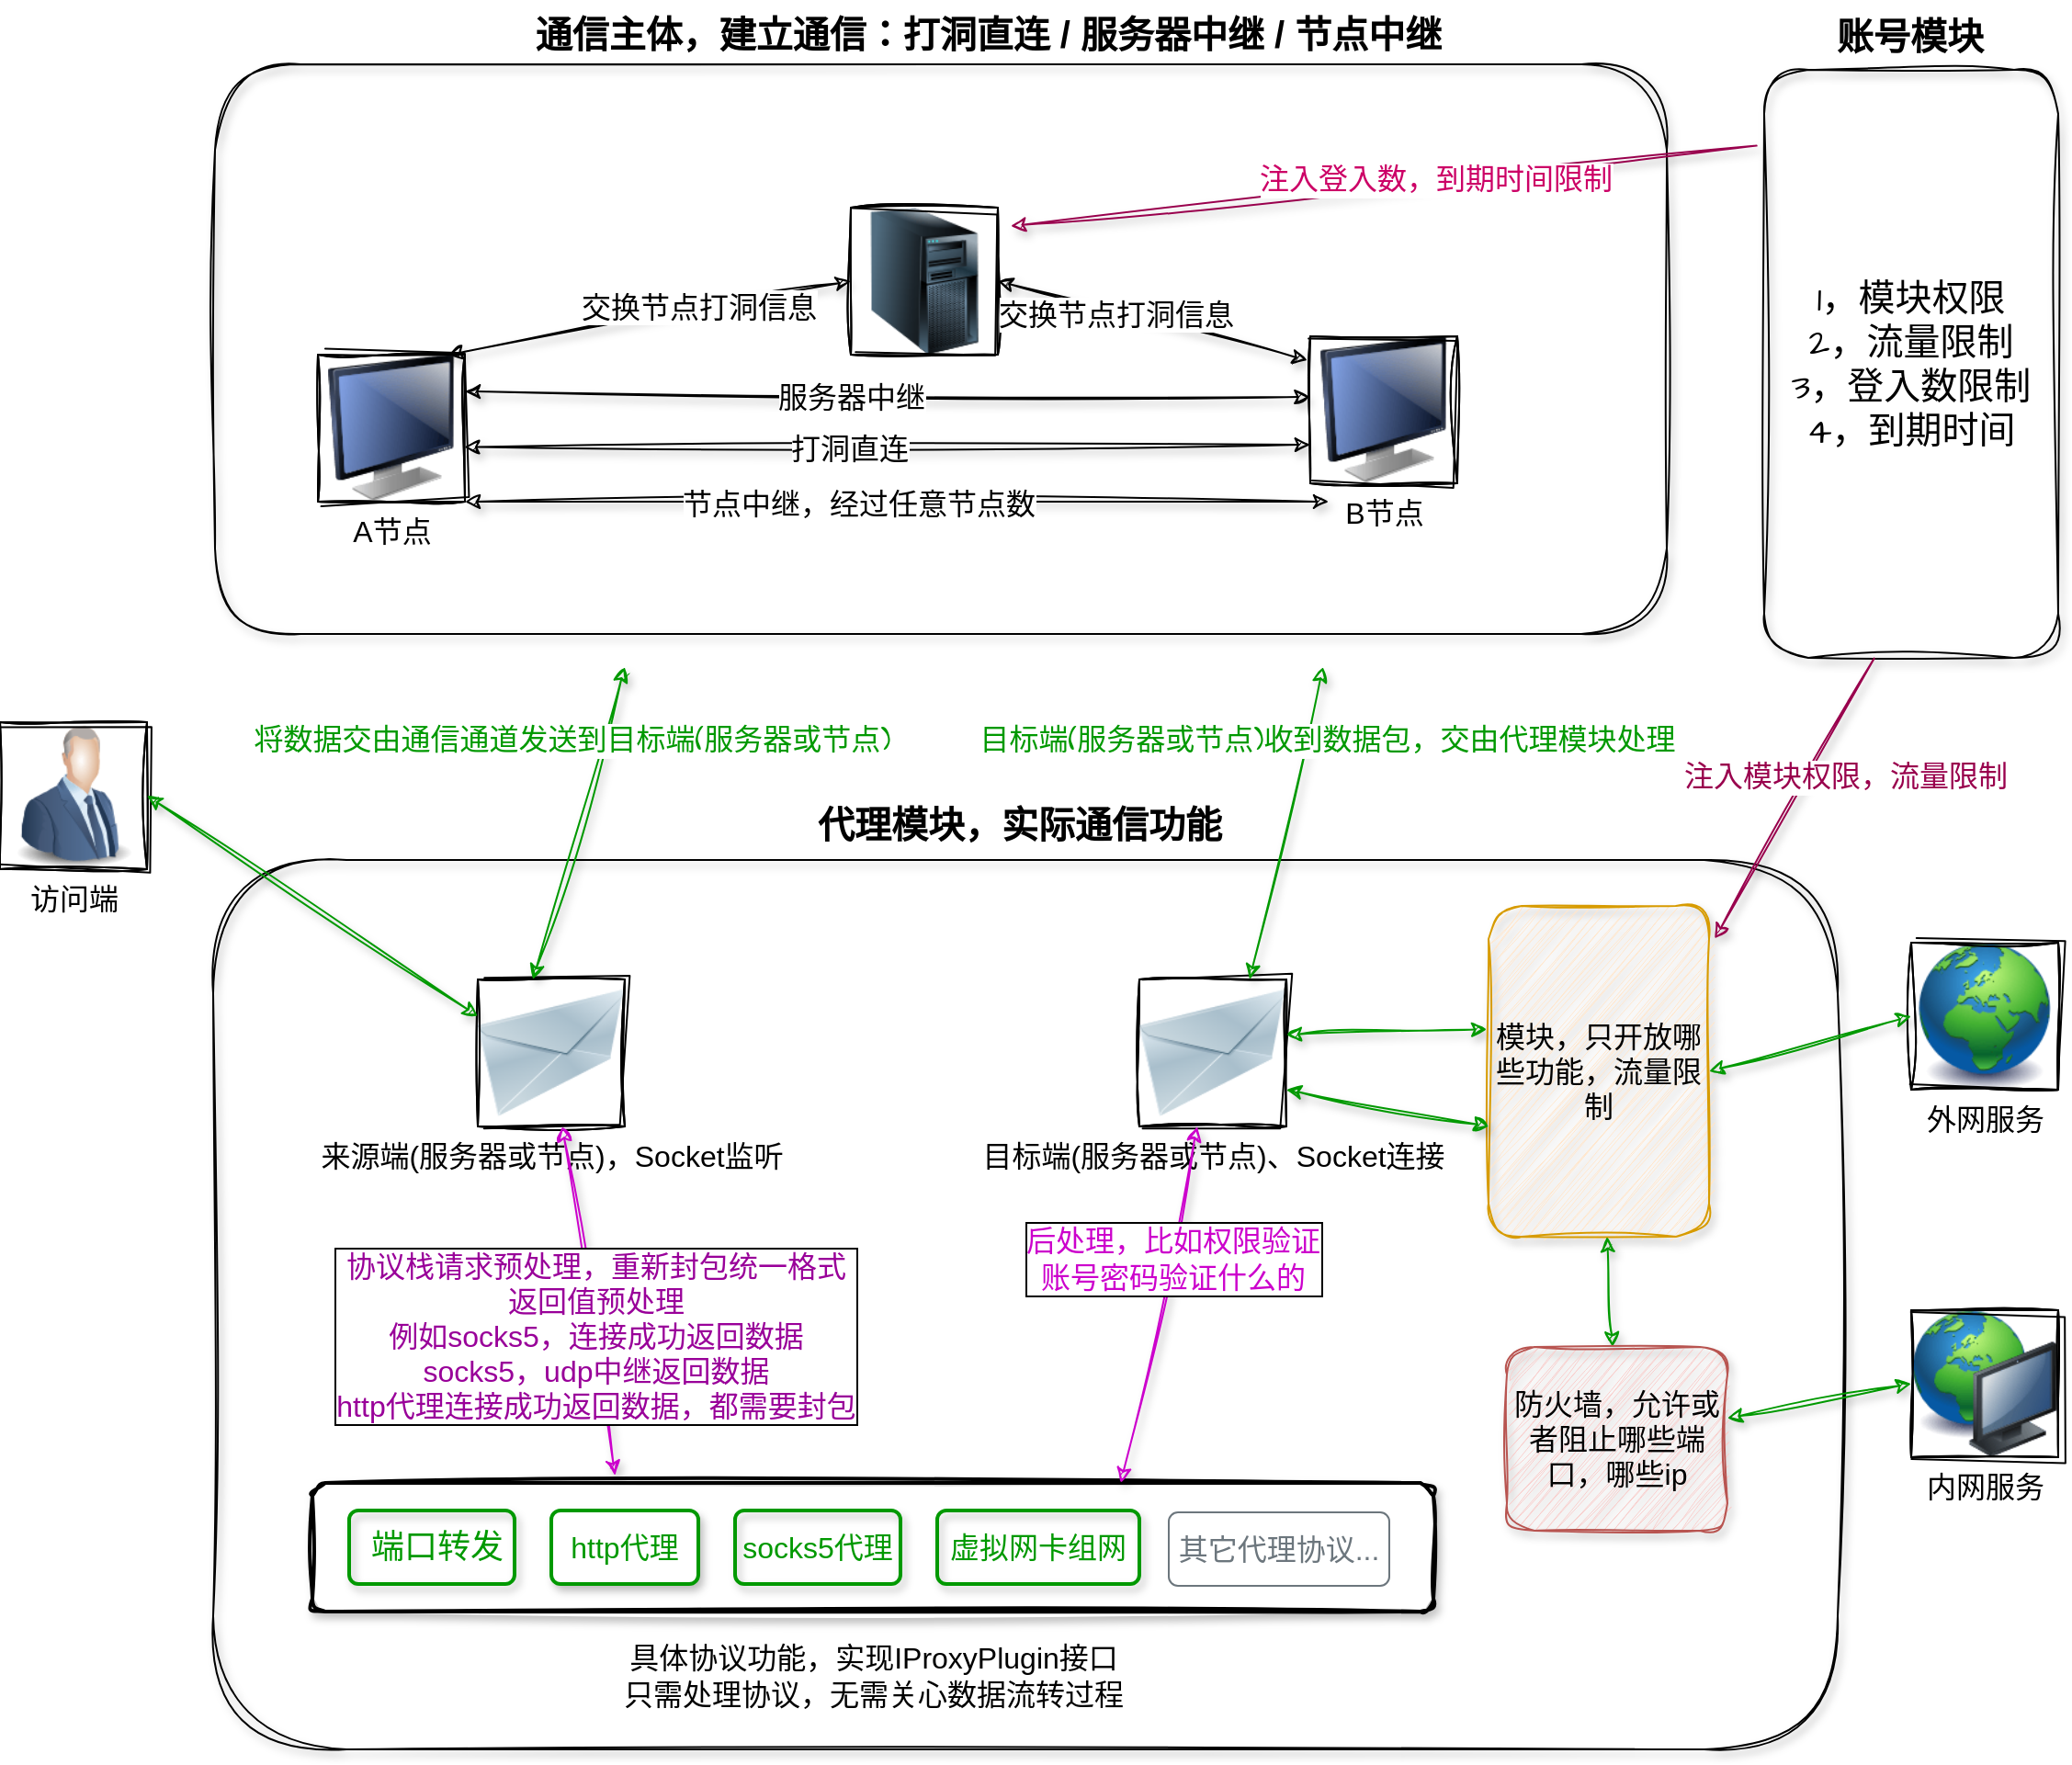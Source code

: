 <mxfile version="21.1.2" type="device">
  <diagram name="第 1 页" id="WeksNQTn7rmUZLTNm6jE">
    <mxGraphModel dx="2026" dy="1983" grid="1" gridSize="10" guides="1" tooltips="1" connect="1" arrows="1" fold="1" page="0" pageScale="1" pageWidth="1600" pageHeight="900" background="none" math="0" shadow="0">
      <root>
        <mxCell id="0" />
        <mxCell id="1" parent="0" />
        <mxCell id="hFxCbtqMRwaJQjfIHnZt-23" value="" style="rounded=1;whiteSpace=wrap;html=1;fillColor=none;glass=0;sketch=1;curveFitting=1;jiggle=2;shadow=1;container=1;movable=1;resizable=1;rotatable=1;deletable=1;editable=1;locked=0;connectable=1;" vertex="1" parent="1">
          <mxGeometry x="237" y="-678" width="790" height="310" as="geometry" />
        </mxCell>
        <mxCell id="hFxCbtqMRwaJQjfIHnZt-26" value="" style="rounded=1;whiteSpace=wrap;html=1;sketch=1;curveFitting=1;jiggle=2;shadow=1;fillColor=none;movable=1;resizable=1;rotatable=1;deletable=1;editable=1;locked=0;connectable=1;" vertex="1" parent="1">
          <mxGeometry x="236" y="-245" width="884" height="484" as="geometry" />
        </mxCell>
        <mxCell id="3vAu_ZUaitDxesohSRle-2" value="" style="rounded=1;whiteSpace=wrap;html=1;absoluteArcSize=1;arcSize=14;strokeWidth=2;gradientColor=none;glass=0;sketch=1;curveFitting=1;jiggle=2;shadow=1;fillColor=default;" parent="1" vertex="1">
          <mxGeometry x="290" y="94" width="610" height="70" as="geometry" />
        </mxCell>
        <mxCell id="3vAu_ZUaitDxesohSRle-3" value="端口转发" style="html=1;shadow=1;dashed=0;shape=mxgraph.bootstrap.rrect;rSize=5;strokeColor=#009900;strokeWidth=2;fillColor=none;whiteSpace=wrap;align=left;verticalAlign=middle;spacingLeft=10;fontStyle=0;fontSize=18;labelBackgroundColor=default;labelBorderColor=none;fontColor=#009900;" parent="1" vertex="1">
          <mxGeometry x="310" y="109" width="90" height="40" as="geometry" />
        </mxCell>
        <mxCell id="3vAu_ZUaitDxesohSRle-5" value="http代理" style="html=1;shadow=1;dashed=0;shape=mxgraph.bootstrap.rrect;rSize=5;strokeColor=#009900;strokeWidth=2;fillColor=default;fontColor=#009900;whiteSpace=wrap;align=center;verticalAlign=middle;spacingLeft=0;fontStyle=0;fontSize=16;spacing=5;" parent="1" vertex="1">
          <mxGeometry x="420" y="109" width="80" height="40" as="geometry" />
        </mxCell>
        <mxCell id="3vAu_ZUaitDxesohSRle-6" value="socks5代理" style="html=1;shadow=1;dashed=0;shape=mxgraph.bootstrap.rrect;rSize=5;strokeColor=#009900;strokeWidth=2;fillColor=none;fontColor=#009900;whiteSpace=wrap;align=center;verticalAlign=middle;spacingLeft=0;fontStyle=0;fontSize=16;spacing=5;" parent="1" vertex="1">
          <mxGeometry x="520" y="109" width="90" height="40" as="geometry" />
        </mxCell>
        <mxCell id="3vAu_ZUaitDxesohSRle-8" value="虚拟网卡组网" style="html=1;shadow=1;dashed=0;shape=mxgraph.bootstrap.rrect;rSize=5;strokeColor=#009900;strokeWidth=2;fillColor=none;fontColor=#009900;whiteSpace=wrap;align=center;verticalAlign=middle;spacingLeft=0;fontStyle=0;fontSize=16;spacing=5;" parent="1" vertex="1">
          <mxGeometry x="630" y="109" width="110" height="40" as="geometry" />
        </mxCell>
        <mxCell id="3vAu_ZUaitDxesohSRle-9" value="其它代理协议..." style="html=1;shadow=0;dashed=0;shape=mxgraph.bootstrap.rrect;rSize=5;strokeColor=#6C767D;strokeWidth=1;fillColor=none;fontColor=#6C767D;whiteSpace=wrap;align=center;verticalAlign=middle;spacingLeft=0;fontStyle=0;fontSize=16;spacing=5;" parent="1" vertex="1">
          <mxGeometry x="756" y="110" width="120" height="40" as="geometry" />
        </mxCell>
        <mxCell id="3vAu_ZUaitDxesohSRle-10" value="访问端" style="image;html=1;image=img/lib/clip_art/people/Suit_Man_Blue_128x128.png;sketch=1;curveFitting=1;jiggle=2;imageBorder=default;imageBackground=default;fontSize=16;" parent="1" vertex="1">
          <mxGeometry x="120" y="-320" width="80" height="80" as="geometry" />
        </mxCell>
        <mxCell id="3vAu_ZUaitDxesohSRle-11" value="来源端(服务器或节点)，Socket监听" style="image;html=1;image=img/lib/clip_art/networking/Email_128x128.png;sketch=1;curveFitting=1;jiggle=2;imageBorder=default;imageBackground=default;fontSize=16;" parent="1" vertex="1">
          <mxGeometry x="380" y="-180" width="80" height="80" as="geometry" />
        </mxCell>
        <mxCell id="3vAu_ZUaitDxesohSRle-12" value="" style="endArrow=classic;startArrow=classic;html=1;rounded=0;exitX=1;exitY=0.5;exitDx=0;exitDy=0;fillColor=#d5e8d4;strokeColor=#009900;sketch=1;curveFitting=1;jiggle=2;shadow=1;" parent="1" source="3vAu_ZUaitDxesohSRle-10" edge="1">
          <mxGeometry width="50" height="50" relative="1" as="geometry">
            <mxPoint x="200" y="-80" as="sourcePoint" />
            <mxPoint x="380" y="-160" as="targetPoint" />
          </mxGeometry>
        </mxCell>
        <mxCell id="3vAu_ZUaitDxesohSRle-13" value="目标端(服务器或节点)、Socket连接" style="image;html=1;image=img/lib/clip_art/networking/Email_128x128.png;imageBackground=default;imageBorder=default;sketch=1;curveFitting=1;jiggle=2;fontSize=16;" parent="1" vertex="1">
          <mxGeometry x="740" y="-180" width="80" height="80" as="geometry" />
        </mxCell>
        <mxCell id="3vAu_ZUaitDxesohSRle-15" value="内网服务" style="image;html=1;image=img/lib/clip_art/computers/Network_128x128.png;imageBorder=default;imageBackground=default;sketch=1;curveFitting=1;jiggle=2;fontSize=16;" parent="1" vertex="1">
          <mxGeometry x="1160" width="80" height="80" as="geometry" />
        </mxCell>
        <mxCell id="3vAu_ZUaitDxesohSRle-16" value="外网服务" style="image;html=1;image=img/lib/clip_art/general/Earth_globe_128x128.png;fontSize=16;imageBackground=default;imageBorder=default;sketch=1;curveFitting=1;jiggle=2;" parent="1" vertex="1">
          <mxGeometry x="1160" y="-200" width="80" height="80" as="geometry" />
        </mxCell>
        <mxCell id="3vAu_ZUaitDxesohSRle-17" value="" style="endArrow=classic;startArrow=classic;html=1;rounded=0;fillColor=#d5e8d4;strokeColor=#009900;shadow=1;sketch=1;curveFitting=1;jiggle=2;entryX=-0.008;entryY=0.373;entryDx=0;entryDy=0;entryPerimeter=0;" parent="1" target="hFxCbtqMRwaJQjfIHnZt-5" edge="1">
          <mxGeometry width="50" height="50" relative="1" as="geometry">
            <mxPoint x="820" y="-150" as="sourcePoint" />
            <mxPoint x="830" y="-150" as="targetPoint" />
          </mxGeometry>
        </mxCell>
        <mxCell id="3vAu_ZUaitDxesohSRle-18" value="" style="endArrow=classic;startArrow=classic;html=1;rounded=0;entryX=0;entryY=0.5;entryDx=0;entryDy=0;fillColor=#d5e8d4;strokeColor=#009900;shadow=1;sketch=1;curveFitting=1;jiggle=2;" parent="1" source="hFxCbtqMRwaJQjfIHnZt-4" target="3vAu_ZUaitDxesohSRle-15" edge="1">
          <mxGeometry width="50" height="50" relative="1" as="geometry">
            <mxPoint x="1070" y="-110" as="sourcePoint" />
            <mxPoint x="890" y="-80" as="targetPoint" />
          </mxGeometry>
        </mxCell>
        <mxCell id="3vAu_ZUaitDxesohSRle-20" value="具体协议功能，实现IProxyPlugin接口&lt;br&gt;只需处理协议，无需关心数据流转过程" style="text;html=1;strokeColor=none;fillColor=none;align=center;verticalAlign=middle;whiteSpace=wrap;rounded=0;fontSize=16;" parent="1" vertex="1">
          <mxGeometry x="452.5" y="184" width="285" height="30" as="geometry" />
        </mxCell>
        <mxCell id="3vAu_ZUaitDxesohSRle-22" value="" style="endArrow=classic;startArrow=classic;html=1;rounded=0;exitX=0.27;exitY=-0.057;exitDx=0;exitDy=0;exitPerimeter=0;fillColor=#e1d5e7;strokeColor=#CC00CC;sketch=1;curveFitting=1;jiggle=2;shadow=1;" parent="1" source="3vAu_ZUaitDxesohSRle-2" target="3vAu_ZUaitDxesohSRle-11" edge="1">
          <mxGeometry width="50" height="50" relative="1" as="geometry">
            <mxPoint x="450" y="54" as="sourcePoint" />
            <mxPoint x="500" y="4" as="targetPoint" />
          </mxGeometry>
        </mxCell>
        <mxCell id="3vAu_ZUaitDxesohSRle-23" value="协议栈请求预处理，重新封包统一格式&lt;br style=&quot;font-size: 16px;&quot;&gt;返回值预处理&lt;br style=&quot;font-size: 16px;&quot;&gt;例如socks5，连接成功返回数据&lt;br style=&quot;font-size: 16px;&quot;&gt;socks5，udp中继返回数据&lt;br style=&quot;font-size: 16px;&quot;&gt;http代理连接成功返回数据，都需要封包" style="edgeLabel;html=1;align=center;verticalAlign=middle;resizable=0;points=[];fontSize=16;labelBorderColor=default;fontColor=#990099;" parent="3vAu_ZUaitDxesohSRle-22" vertex="1" connectable="0">
          <mxGeometry x="-0.198" y="-2" relative="1" as="geometry">
            <mxPoint x="-1" as="offset" />
          </mxGeometry>
        </mxCell>
        <mxCell id="3vAu_ZUaitDxesohSRle-24" value="" style="endArrow=classic;startArrow=classic;html=1;rounded=1;fillColor=#e1d5e7;strokeColor=#CC00CC;sketch=1;curveFitting=1;jiggle=2;shadow=1;" parent="1" target="3vAu_ZUaitDxesohSRle-13" edge="1">
          <mxGeometry width="50" height="50" relative="1" as="geometry">
            <mxPoint x="730" y="94" as="sourcePoint" />
            <mxPoint x="780" y="44" as="targetPoint" />
          </mxGeometry>
        </mxCell>
        <mxCell id="3vAu_ZUaitDxesohSRle-26" value="后处理，比如权限验证&lt;br style=&quot;font-size: 16px;&quot;&gt;账号密码验证什么的" style="edgeLabel;html=1;align=center;verticalAlign=middle;resizable=0;points=[];fontSize=16;labelBorderColor=default;fontColor=#CC00CC;" parent="3vAu_ZUaitDxesohSRle-24" vertex="1" connectable="0">
          <mxGeometry x="0.267" y="-2" relative="1" as="geometry">
            <mxPoint as="offset" />
          </mxGeometry>
        </mxCell>
        <mxCell id="hFxCbtqMRwaJQjfIHnZt-5" value="模块，只开放哪些功能，流量限制" style="rounded=1;whiteSpace=wrap;html=1;glass=0;shadow=1;sketch=1;curveFitting=1;jiggle=2;fontSize=16;fillColor=#ffe6cc;strokeColor=#d79b00;" vertex="1" parent="1">
          <mxGeometry x="930" y="-220" width="120" height="180" as="geometry" />
        </mxCell>
        <mxCell id="hFxCbtqMRwaJQjfIHnZt-6" value="" style="image;html=1;image=img/lib/clip_art/computers/Server_Tower_128x128.png;imageBorder=default;imageBackground=default;sketch=1;curveFitting=1;jiggle=2;" vertex="1" parent="1">
          <mxGeometry x="583" y="-600" width="80" height="80" as="geometry" />
        </mxCell>
        <mxCell id="hFxCbtqMRwaJQjfIHnZt-7" value="&lt;font style=&quot;font-size: 16px;&quot;&gt;A节点&lt;/font&gt;" style="image;html=1;image=img/lib/clip_art/computers/Monitor_128x128.png;imageBorder=default;imageBackground=default;sketch=1;curveFitting=1;jiggle=2;" vertex="1" parent="1">
          <mxGeometry x="293" y="-520" width="80" height="80" as="geometry" />
        </mxCell>
        <mxCell id="hFxCbtqMRwaJQjfIHnZt-8" value="&lt;font style=&quot;font-size: 16px;&quot;&gt;B节点&lt;/font&gt;" style="image;html=1;image=img/lib/clip_art/computers/Monitor_128x128.png;sketch=1;curveFitting=1;jiggle=2;imageBorder=default;imageBackground=default;" vertex="1" parent="1">
          <mxGeometry x="833" y="-530" width="80" height="80" as="geometry" />
        </mxCell>
        <mxCell id="hFxCbtqMRwaJQjfIHnZt-11" value="" style="endArrow=classic;startArrow=classic;html=1;rounded=0;entryX=0;entryY=0.5;entryDx=0;entryDy=0;exitX=0.885;exitY=0.001;exitDx=0;exitDy=0;exitPerimeter=0;sketch=1;curveFitting=1;jiggle=2;shadow=1;" edge="1" parent="1" source="hFxCbtqMRwaJQjfIHnZt-7" target="hFxCbtqMRwaJQjfIHnZt-6">
          <mxGeometry width="50" height="50" relative="1" as="geometry">
            <mxPoint x="473" y="-440" as="sourcePoint" />
            <mxPoint x="523" y="-490" as="targetPoint" />
          </mxGeometry>
        </mxCell>
        <mxCell id="hFxCbtqMRwaJQjfIHnZt-12" value="交换节点打洞信息" style="edgeLabel;html=1;align=center;verticalAlign=middle;resizable=0;points=[];fontSize=16;" vertex="1" connectable="0" parent="hFxCbtqMRwaJQjfIHnZt-11">
          <mxGeometry x="0.244" y="1" relative="1" as="geometry">
            <mxPoint as="offset" />
          </mxGeometry>
        </mxCell>
        <mxCell id="hFxCbtqMRwaJQjfIHnZt-13" value="" style="endArrow=classic;startArrow=classic;html=1;rounded=0;entryX=1;entryY=0.5;entryDx=0;entryDy=0;exitX=-0.019;exitY=0.163;exitDx=0;exitDy=0;exitPerimeter=0;shadow=1;sketch=1;curveFitting=1;jiggle=2;" edge="1" parent="1" source="hFxCbtqMRwaJQjfIHnZt-8" target="hFxCbtqMRwaJQjfIHnZt-6">
          <mxGeometry width="50" height="50" relative="1" as="geometry">
            <mxPoint x="643" y="-430" as="sourcePoint" />
            <mxPoint x="752" y="-520" as="targetPoint" />
          </mxGeometry>
        </mxCell>
        <mxCell id="hFxCbtqMRwaJQjfIHnZt-14" value="交换节点打洞信息" style="edgeLabel;html=1;align=center;verticalAlign=middle;resizable=0;points=[];fontSize=16;" vertex="1" connectable="0" parent="hFxCbtqMRwaJQjfIHnZt-13">
          <mxGeometry x="0.244" y="1" relative="1" as="geometry">
            <mxPoint as="offset" />
          </mxGeometry>
        </mxCell>
        <mxCell id="hFxCbtqMRwaJQjfIHnZt-15" value="" style="endArrow=classic;startArrow=classic;html=1;rounded=0;exitX=0.996;exitY=0.641;exitDx=0;exitDy=0;exitPerimeter=0;entryX=0;entryY=0.75;entryDx=0;entryDy=0;sketch=1;curveFitting=1;jiggle=2;shadow=1;" edge="1" parent="1">
          <mxGeometry width="50" height="50" relative="1" as="geometry">
            <mxPoint x="372.68" y="-469.72" as="sourcePoint" />
            <mxPoint x="833" y="-471" as="targetPoint" />
          </mxGeometry>
        </mxCell>
        <mxCell id="hFxCbtqMRwaJQjfIHnZt-16" value="打洞直连" style="edgeLabel;html=1;align=center;verticalAlign=middle;resizable=0;points=[];fontSize=16;" vertex="1" connectable="0" parent="hFxCbtqMRwaJQjfIHnZt-15">
          <mxGeometry x="-0.089" y="-1" relative="1" as="geometry">
            <mxPoint as="offset" />
          </mxGeometry>
        </mxCell>
        <mxCell id="hFxCbtqMRwaJQjfIHnZt-17" value="" style="endArrow=classic;startArrow=classic;html=1;rounded=0;exitX=1;exitY=0.25;exitDx=0;exitDy=0;entryX=-0.004;entryY=0.413;entryDx=0;entryDy=0;entryPerimeter=0;shadow=1;sketch=1;curveFitting=1;jiggle=2;" edge="1" parent="1" source="hFxCbtqMRwaJQjfIHnZt-7" target="hFxCbtqMRwaJQjfIHnZt-8">
          <mxGeometry width="50" height="50" relative="1" as="geometry">
            <mxPoint x="493" y="-420" as="sourcePoint" />
            <mxPoint x="823" y="-490" as="targetPoint" />
          </mxGeometry>
        </mxCell>
        <mxCell id="hFxCbtqMRwaJQjfIHnZt-18" value="服务器中继" style="edgeLabel;html=1;align=center;verticalAlign=middle;resizable=0;points=[];fontSize=16;" vertex="1" connectable="0" parent="hFxCbtqMRwaJQjfIHnZt-17">
          <mxGeometry x="-0.089" y="-1" relative="1" as="geometry">
            <mxPoint as="offset" />
          </mxGeometry>
        </mxCell>
        <mxCell id="hFxCbtqMRwaJQjfIHnZt-19" value="" style="endArrow=classic;startArrow=classic;html=1;rounded=0;exitX=1;exitY=1;exitDx=0;exitDy=0;shadow=1;sketch=1;curveFitting=1;jiggle=2;" edge="1" parent="1" source="hFxCbtqMRwaJQjfIHnZt-7">
          <mxGeometry width="50" height="50" relative="1" as="geometry">
            <mxPoint x="483" y="-380" as="sourcePoint" />
            <mxPoint x="843" y="-440" as="targetPoint" />
          </mxGeometry>
        </mxCell>
        <mxCell id="hFxCbtqMRwaJQjfIHnZt-20" value="节点中继，经过任意节点数" style="edgeLabel;html=1;align=center;verticalAlign=middle;resizable=0;points=[];fontSize=16;" vertex="1" connectable="0" parent="hFxCbtqMRwaJQjfIHnZt-19">
          <mxGeometry x="-0.089" y="-1" relative="1" as="geometry">
            <mxPoint as="offset" />
          </mxGeometry>
        </mxCell>
        <mxCell id="hFxCbtqMRwaJQjfIHnZt-24" value="通信主体，建立通信：打洞直连 / 服务器中继 / 节点中继" style="text;html=1;strokeColor=none;fillColor=none;align=center;verticalAlign=middle;whiteSpace=wrap;rounded=0;fontSize=20;fontStyle=1;fontColor=default;" vertex="1" parent="1">
          <mxGeometry x="403" y="-710" width="510" height="30" as="geometry" />
        </mxCell>
        <mxCell id="hFxCbtqMRwaJQjfIHnZt-27" value="" style="endArrow=classic;startArrow=classic;html=1;rounded=0;sketch=1;curveFitting=1;jiggle=2;shadow=1;fillColor=#d5e8d4;strokeColor=#009900;" edge="1" parent="1">
          <mxGeometry width="50" height="50" relative="1" as="geometry">
            <mxPoint x="410" y="-180" as="sourcePoint" />
            <mxPoint x="460" y="-350" as="targetPoint" />
          </mxGeometry>
        </mxCell>
        <mxCell id="hFxCbtqMRwaJQjfIHnZt-28" value="将数据交由通信通道发送到目标端(服务器或节点)" style="edgeLabel;html=1;align=center;verticalAlign=middle;resizable=0;points=[];fontSize=16;fontFamily=Architects Daughter;fontSource=https%3A%2F%2Ffonts.googleapis.com%2Fcss%3Ffamily%3DArchitects%2BDaughter;fontColor=#009900;" vertex="1" connectable="0" parent="hFxCbtqMRwaJQjfIHnZt-27">
          <mxGeometry x="-0.223" y="-1" relative="1" as="geometry">
            <mxPoint y="-64" as="offset" />
          </mxGeometry>
        </mxCell>
        <mxCell id="hFxCbtqMRwaJQjfIHnZt-29" value="代理模块，实际通信功能" style="text;html=1;strokeColor=none;fillColor=none;align=center;verticalAlign=middle;whiteSpace=wrap;rounded=0;fontSize=20;fontStyle=1" vertex="1" parent="1">
          <mxGeometry x="555" y="-280" width="240" height="30" as="geometry" />
        </mxCell>
        <mxCell id="hFxCbtqMRwaJQjfIHnZt-35" value="" style="endArrow=classic;startArrow=classic;html=1;rounded=0;sketch=1;hachureGap=4;jiggle=2;curveFitting=1;fontFamily=Architects Daughter;fontSource=https%3A%2F%2Ffonts.googleapis.com%2Fcss%3Ffamily%3DArchitects%2BDaughter;fontSize=16;fillColor=#d5e8d4;strokeColor=#009900;shadow=1;" edge="1" parent="1">
          <mxGeometry width="50" height="50" relative="1" as="geometry">
            <mxPoint x="800" y="-180" as="sourcePoint" />
            <mxPoint x="840" y="-350" as="targetPoint" />
          </mxGeometry>
        </mxCell>
        <mxCell id="hFxCbtqMRwaJQjfIHnZt-36" value="目标端(服务器或节点)收到数据包，交由代理模块处理" style="edgeLabel;html=1;align=center;verticalAlign=middle;resizable=0;points=[];fontSize=16;fontFamily=Architects Daughter;fontColor=#009900;" vertex="1" connectable="0" parent="hFxCbtqMRwaJQjfIHnZt-35">
          <mxGeometry x="-0.093" y="-4" relative="1" as="geometry">
            <mxPoint x="20" y="-54" as="offset" />
          </mxGeometry>
        </mxCell>
        <mxCell id="hFxCbtqMRwaJQjfIHnZt-37" value="" style="endArrow=classic;startArrow=classic;html=1;rounded=0;sketch=1;hachureGap=4;jiggle=2;curveFitting=1;fontFamily=Architects Daughter;fontSource=https%3A%2F%2Ffonts.googleapis.com%2Fcss%3Ffamily%3DArchitects%2BDaughter;fontSize=16;fillColor=#d5e8d4;strokeColor=#009900;shadow=1;entryX=0.002;entryY=0.667;entryDx=0;entryDy=0;entryPerimeter=0;" edge="1" parent="1" target="hFxCbtqMRwaJQjfIHnZt-5">
          <mxGeometry width="50" height="50" relative="1" as="geometry">
            <mxPoint x="820" y="-120" as="sourcePoint" />
            <mxPoint x="950" y="-90" as="targetPoint" />
          </mxGeometry>
        </mxCell>
        <mxCell id="hFxCbtqMRwaJQjfIHnZt-46" value="" style="endArrow=classic;startArrow=classic;html=1;rounded=0;fillColor=#d5e8d4;strokeColor=#009900;shadow=1;sketch=1;curveFitting=1;jiggle=2;" edge="1" parent="1" source="hFxCbtqMRwaJQjfIHnZt-5" target="hFxCbtqMRwaJQjfIHnZt-4">
          <mxGeometry width="50" height="50" relative="1" as="geometry">
            <mxPoint x="1070" y="-110" as="sourcePoint" />
            <mxPoint x="1190" y="-100" as="targetPoint" />
          </mxGeometry>
        </mxCell>
        <mxCell id="hFxCbtqMRwaJQjfIHnZt-4" value="防火墙，允许或者阻止哪些端口，哪些ip" style="rounded=1;whiteSpace=wrap;html=1;glass=0;shadow=1;sketch=1;curveFitting=1;jiggle=2;fontSize=16;fillColor=#f8cecc;strokeColor=#b85450;" vertex="1" parent="1">
          <mxGeometry x="940" y="20" width="120" height="100" as="geometry" />
        </mxCell>
        <mxCell id="hFxCbtqMRwaJQjfIHnZt-47" value="" style="endArrow=classic;startArrow=classic;html=1;rounded=0;sketch=1;hachureGap=4;jiggle=2;curveFitting=1;fontFamily=Architects Daughter;fontSource=https%3A%2F%2Ffonts.googleapis.com%2Fcss%3Ffamily%3DArchitects%2BDaughter;fontSize=16;entryX=0;entryY=0.5;entryDx=0;entryDy=0;shadow=1;strokeColor=#009900;exitX=1;exitY=0.5;exitDx=0;exitDy=0;" edge="1" parent="1" source="hFxCbtqMRwaJQjfIHnZt-5" target="3vAu_ZUaitDxesohSRle-16">
          <mxGeometry width="50" height="50" relative="1" as="geometry">
            <mxPoint x="1050" y="-190" as="sourcePoint" />
            <mxPoint x="1100" y="-240" as="targetPoint" />
          </mxGeometry>
        </mxCell>
        <mxCell id="hFxCbtqMRwaJQjfIHnZt-48" value="1，模块权限&lt;br&gt;2，流量限制&lt;br&gt;3，登入数限制&lt;br&gt;4，到期时间" style="rounded=1;whiteSpace=wrap;html=1;sketch=1;hachureGap=4;jiggle=2;curveFitting=1;fontFamily=Architects Daughter;fontSource=https%3A%2F%2Ffonts.googleapis.com%2Fcss%3Ffamily%3DArchitects%2BDaughter;fontSize=20;shadow=1;fillColor=none;" vertex="1" parent="1">
          <mxGeometry x="1080" y="-675" width="160" height="320" as="geometry" />
        </mxCell>
        <mxCell id="hFxCbtqMRwaJQjfIHnZt-49" value="账号模块" style="text;html=1;align=center;verticalAlign=middle;resizable=0;points=[];autosize=1;strokeColor=none;fillColor=none;fontSize=20;fontFamily=Architects Daughter;fontStyle=1" vertex="1" parent="1">
          <mxGeometry x="1109" y="-713" width="100" height="40" as="geometry" />
        </mxCell>
        <mxCell id="hFxCbtqMRwaJQjfIHnZt-50" value="" style="endArrow=classic;html=1;rounded=0;sketch=1;hachureGap=4;jiggle=2;curveFitting=1;fontFamily=Architects Daughter;fontSource=https%3A%2F%2Ffonts.googleapis.com%2Fcss%3Ffamily%3DArchitects%2BDaughter;fontSize=16;entryX=1.026;entryY=0.099;entryDx=0;entryDy=0;entryPerimeter=0;exitX=0.374;exitY=1.001;exitDx=0;exitDy=0;exitPerimeter=0;fontColor=#CC0066;strokeColor=#99004D;shadow=1;" edge="1" parent="1" source="hFxCbtqMRwaJQjfIHnZt-48" target="hFxCbtqMRwaJQjfIHnZt-5">
          <mxGeometry width="50" height="50" relative="1" as="geometry">
            <mxPoint x="1230" y="-270" as="sourcePoint" />
            <mxPoint x="1280" y="-320" as="targetPoint" />
          </mxGeometry>
        </mxCell>
        <mxCell id="hFxCbtqMRwaJQjfIHnZt-51" value="注入模块权限，流量限制" style="edgeLabel;html=1;align=center;verticalAlign=middle;resizable=0;points=[];fontSize=16;fontFamily=Architects Daughter;fontColor=#99004D;" vertex="1" connectable="0" parent="hFxCbtqMRwaJQjfIHnZt-50">
          <mxGeometry x="-0.147" y="-1" relative="1" as="geometry">
            <mxPoint x="22" as="offset" />
          </mxGeometry>
        </mxCell>
        <mxCell id="hFxCbtqMRwaJQjfIHnZt-52" value="" style="endArrow=classic;html=1;rounded=0;sketch=1;hachureGap=4;jiggle=2;curveFitting=1;fontFamily=Architects Daughter;fontSource=https%3A%2F%2Ffonts.googleapis.com%2Fcss%3Ffamily%3DArchitects%2BDaughter;fontSize=16;exitX=-0.026;exitY=0.129;exitDx=0;exitDy=0;exitPerimeter=0;strokeColor=#99004D;shadow=1;fontColor=#CC0066;" edge="1" parent="1" source="hFxCbtqMRwaJQjfIHnZt-48">
          <mxGeometry width="50" height="50" relative="1" as="geometry">
            <mxPoint x="1090" y="-560" as="sourcePoint" />
            <mxPoint x="670" y="-590" as="targetPoint" />
          </mxGeometry>
        </mxCell>
        <mxCell id="hFxCbtqMRwaJQjfIHnZt-53" value="注入登入数，到期时间限制" style="edgeLabel;html=1;align=center;verticalAlign=middle;resizable=0;points=[];fontSize=16;fontFamily=Architects Daughter;fontColor=#CC0066;" vertex="1" connectable="0" parent="hFxCbtqMRwaJQjfIHnZt-52">
          <mxGeometry x="-0.134" relative="1" as="geometry">
            <mxPoint as="offset" />
          </mxGeometry>
        </mxCell>
      </root>
    </mxGraphModel>
  </diagram>
</mxfile>
